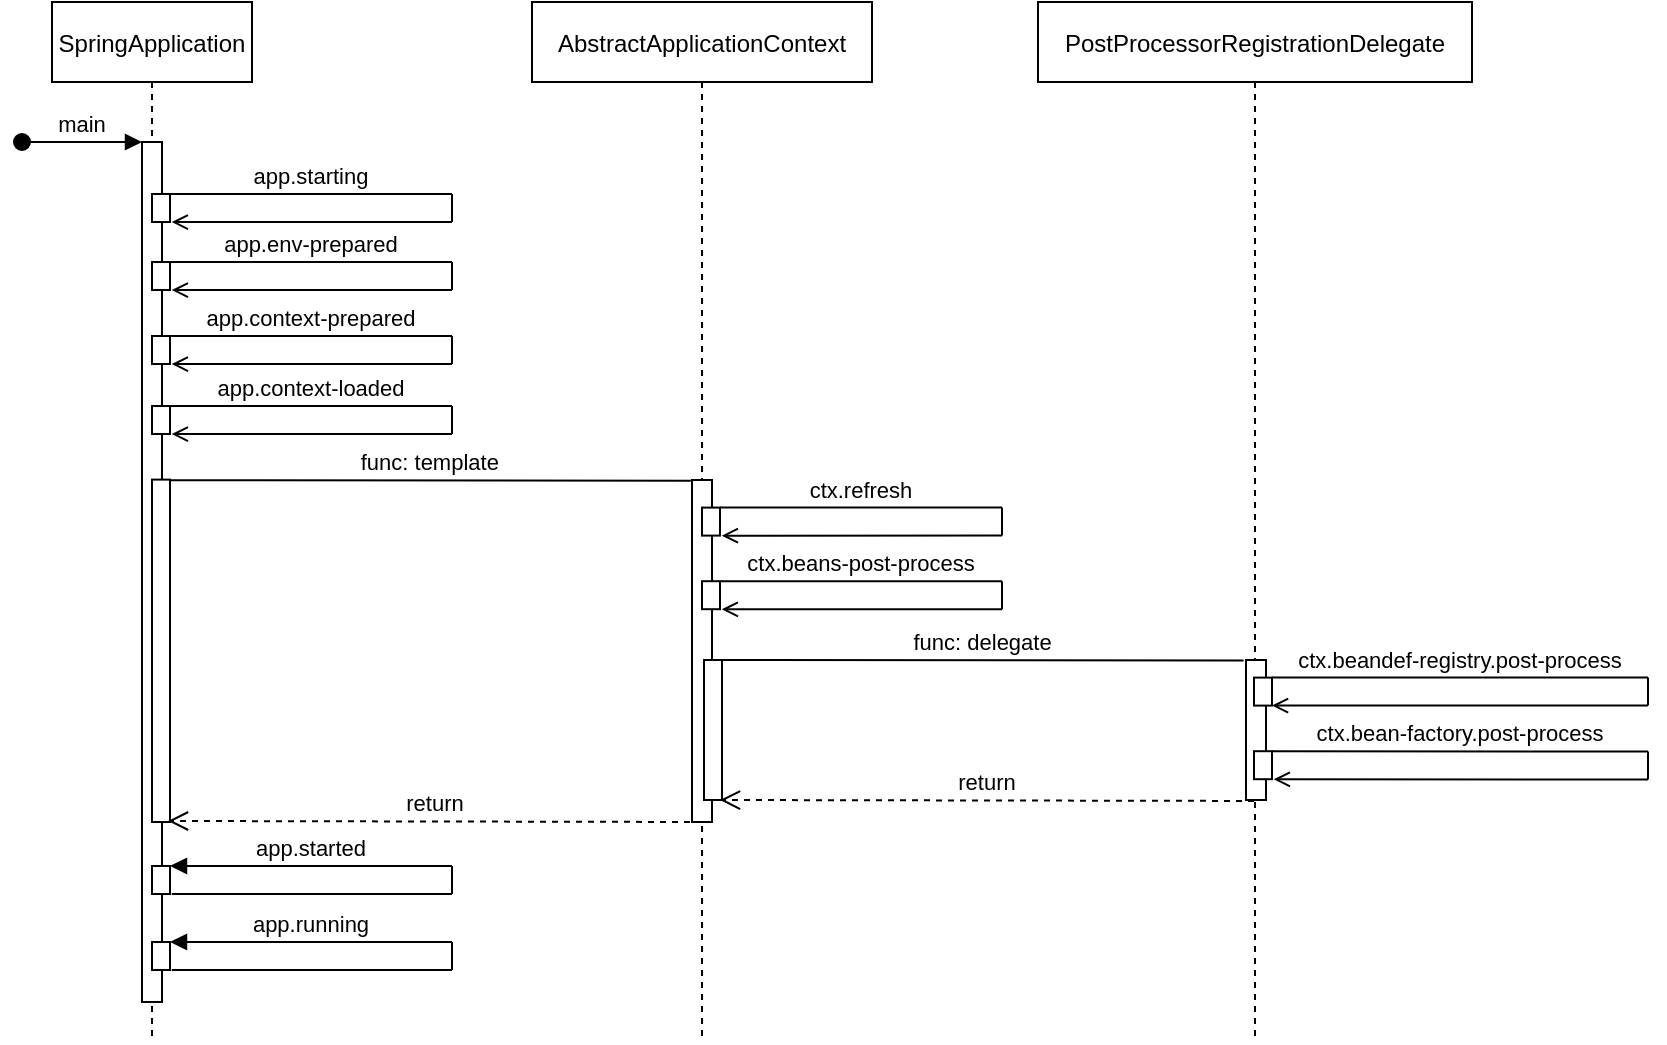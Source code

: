 <mxfile version="14.9.6" type="device"><diagram id="kgpKYQtTHZ0yAKxKKP6v" name="Page-1"><mxGraphModel dx="912" dy="619" grid="1" gridSize="10" guides="1" tooltips="1" connect="1" arrows="1" fold="1" page="1" pageScale="1" pageWidth="850" pageHeight="1100" math="0" shadow="0"><root><mxCell id="0"/><mxCell id="1" parent="0"/><mxCell id="3nuBFxr9cyL0pnOWT2aG-1" value="SpringApplication" style="shape=umlLifeline;perimeter=lifelinePerimeter;container=1;collapsible=0;recursiveResize=0;rounded=0;shadow=0;strokeWidth=1;" parent="1" vertex="1"><mxGeometry x="120" y="80" width="100" height="520" as="geometry"/></mxCell><mxCell id="3nuBFxr9cyL0pnOWT2aG-2" value="" style="points=[];perimeter=orthogonalPerimeter;rounded=0;shadow=0;strokeWidth=1;" parent="3nuBFxr9cyL0pnOWT2aG-1" vertex="1"><mxGeometry x="45" y="70" width="10" height="430" as="geometry"/></mxCell><mxCell id="3nuBFxr9cyL0pnOWT2aG-3" value="main" style="verticalAlign=bottom;startArrow=oval;endArrow=block;startSize=8;shadow=0;strokeWidth=1;" parent="3nuBFxr9cyL0pnOWT2aG-1" target="3nuBFxr9cyL0pnOWT2aG-2" edge="1"><mxGeometry relative="1" as="geometry"><mxPoint x="-15" y="70" as="sourcePoint"/></mxGeometry></mxCell><mxCell id="OBDFfnJiM1Lq9XeNUwqT-41" value="" style="points=[];perimeter=orthogonalPerimeter;rounded=0;shadow=0;strokeWidth=1;" parent="3nuBFxr9cyL0pnOWT2aG-1" vertex="1"><mxGeometry x="50" y="167" width="9" height="14" as="geometry"/></mxCell><mxCell id="OBDFfnJiM1Lq9XeNUwqT-42" value="app.context-prepared" style="verticalAlign=bottom;endArrow=none;entryX=1;entryY=0;shadow=0;strokeWidth=1;labelBackgroundColor=none;endFill=0;" parent="3nuBFxr9cyL0pnOWT2aG-1" target="OBDFfnJiM1Lq9XeNUwqT-41" edge="1"><mxGeometry relative="1" as="geometry"><mxPoint x="200" y="167" as="sourcePoint"/></mxGeometry></mxCell><mxCell id="OBDFfnJiM1Lq9XeNUwqT-43" value="" style="endArrow=open;html=1;entryX=1.099;entryY=1.004;entryDx=0;entryDy=0;entryPerimeter=0;endFill=0;" parent="3nuBFxr9cyL0pnOWT2aG-1" target="OBDFfnJiM1Lq9XeNUwqT-41" edge="1"><mxGeometry width="50" height="50" relative="1" as="geometry"><mxPoint x="200" y="181" as="sourcePoint"/><mxPoint x="-40" y="237" as="targetPoint"/></mxGeometry></mxCell><mxCell id="3nuBFxr9cyL0pnOWT2aG-5" value="AbstractApplicationContext" style="shape=umlLifeline;perimeter=lifelinePerimeter;container=1;collapsible=0;recursiveResize=0;rounded=0;shadow=0;strokeWidth=1;" parent="1" vertex="1"><mxGeometry x="360" y="80" width="170" height="520" as="geometry"/></mxCell><mxCell id="3nuBFxr9cyL0pnOWT2aG-6" value="" style="points=[];perimeter=orthogonalPerimeter;rounded=0;shadow=0;strokeWidth=1;" parent="3nuBFxr9cyL0pnOWT2aG-5" vertex="1"><mxGeometry x="80" y="239" width="10" height="171" as="geometry"/></mxCell><mxCell id="OBDFfnJiM1Lq9XeNUwqT-1" value="" style="points=[];perimeter=orthogonalPerimeter;rounded=0;shadow=0;strokeWidth=1;" parent="1" vertex="1"><mxGeometry x="170" y="176" width="9" height="14" as="geometry"/></mxCell><mxCell id="OBDFfnJiM1Lq9XeNUwqT-2" value="app.starting" style="verticalAlign=bottom;endArrow=none;entryX=1;entryY=0;shadow=0;strokeWidth=1;labelBackgroundColor=none;endFill=0;" parent="1" target="OBDFfnJiM1Lq9XeNUwqT-1" edge="1"><mxGeometry relative="1" as="geometry"><mxPoint x="320" y="176" as="sourcePoint"/></mxGeometry></mxCell><mxCell id="OBDFfnJiM1Lq9XeNUwqT-4" value="" style="endArrow=open;html=1;entryX=1.099;entryY=1.004;entryDx=0;entryDy=0;entryPerimeter=0;endFill=0;" parent="1" target="OBDFfnJiM1Lq9XeNUwqT-1" edge="1"><mxGeometry width="50" height="50" relative="1" as="geometry"><mxPoint x="320" y="190" as="sourcePoint"/><mxPoint x="80" y="246" as="targetPoint"/></mxGeometry></mxCell><mxCell id="OBDFfnJiM1Lq9XeNUwqT-5" value="" style="endArrow=none;html=1;" parent="1" edge="1"><mxGeometry width="50" height="50" relative="1" as="geometry"><mxPoint x="320" y="190" as="sourcePoint"/><mxPoint x="320" y="176" as="targetPoint"/></mxGeometry></mxCell><mxCell id="OBDFfnJiM1Lq9XeNUwqT-37" value="" style="points=[];perimeter=orthogonalPerimeter;rounded=0;shadow=0;strokeWidth=1;" parent="1" vertex="1"><mxGeometry x="170" y="210" width="9" height="14" as="geometry"/></mxCell><mxCell id="OBDFfnJiM1Lq9XeNUwqT-38" value="app.env-prepared" style="verticalAlign=bottom;endArrow=none;entryX=1;entryY=0;shadow=0;strokeWidth=1;labelBackgroundColor=none;startArrow=none;startFill=0;endFill=0;" parent="1" target="OBDFfnJiM1Lq9XeNUwqT-37" edge="1"><mxGeometry relative="1" as="geometry"><mxPoint x="320" y="210" as="sourcePoint"/></mxGeometry></mxCell><mxCell id="OBDFfnJiM1Lq9XeNUwqT-39" value="" style="endArrow=open;html=1;entryX=1.099;entryY=1.004;entryDx=0;entryDy=0;entryPerimeter=0;startArrow=none;startFill=0;exitX=1.099;exitY=1.004;exitDx=0;exitDy=0;exitPerimeter=0;endFill=0;" parent="1" target="OBDFfnJiM1Lq9XeNUwqT-37" edge="1"><mxGeometry width="50" height="50" relative="1" as="geometry"><mxPoint x="320" y="224" as="sourcePoint"/><mxPoint x="80" y="280" as="targetPoint"/></mxGeometry></mxCell><mxCell id="OBDFfnJiM1Lq9XeNUwqT-40" value="" style="endArrow=none;html=1;" parent="1" edge="1"><mxGeometry width="50" height="50" relative="1" as="geometry"><mxPoint x="320" y="224" as="sourcePoint"/><mxPoint x="320" y="210" as="targetPoint"/></mxGeometry></mxCell><mxCell id="OBDFfnJiM1Lq9XeNUwqT-44" value="" style="endArrow=none;html=1;" parent="1" edge="1"><mxGeometry width="50" height="50" relative="1" as="geometry"><mxPoint x="320" y="261" as="sourcePoint"/><mxPoint x="320" y="247" as="targetPoint"/></mxGeometry></mxCell><mxCell id="OBDFfnJiM1Lq9XeNUwqT-46" value="" style="points=[];perimeter=orthogonalPerimeter;rounded=0;shadow=0;strokeWidth=1;" parent="1" vertex="1"><mxGeometry x="170" y="282" width="9" height="14" as="geometry"/></mxCell><mxCell id="OBDFfnJiM1Lq9XeNUwqT-47" value="app.context-loaded" style="verticalAlign=bottom;endArrow=none;entryX=1;entryY=0;shadow=0;strokeWidth=1;labelBackgroundColor=none;endFill=0;" parent="1" target="OBDFfnJiM1Lq9XeNUwqT-46" edge="1"><mxGeometry relative="1" as="geometry"><mxPoint x="320" y="282" as="sourcePoint"/></mxGeometry></mxCell><mxCell id="OBDFfnJiM1Lq9XeNUwqT-48" value="" style="endArrow=open;html=1;entryX=1.099;entryY=1.004;entryDx=0;entryDy=0;entryPerimeter=0;endFill=0;" parent="1" target="OBDFfnJiM1Lq9XeNUwqT-46" edge="1"><mxGeometry width="50" height="50" relative="1" as="geometry"><mxPoint x="320" y="296" as="sourcePoint"/><mxPoint x="-40" y="272" as="targetPoint"/></mxGeometry></mxCell><mxCell id="OBDFfnJiM1Lq9XeNUwqT-49" value="" style="endArrow=none;html=1;" parent="1" edge="1"><mxGeometry width="50" height="50" relative="1" as="geometry"><mxPoint x="320" y="296" as="sourcePoint"/><mxPoint x="320" y="282" as="targetPoint"/></mxGeometry></mxCell><mxCell id="OBDFfnJiM1Lq9XeNUwqT-74" value="" style="points=[];perimeter=orthogonalPerimeter;rounded=0;shadow=0;strokeWidth=1;" parent="1" vertex="1"><mxGeometry x="445" y="332.8" width="9" height="14" as="geometry"/></mxCell><mxCell id="OBDFfnJiM1Lq9XeNUwqT-75" value="ctx.refresh" style="verticalAlign=bottom;endArrow=none;entryX=1;entryY=0;shadow=0;strokeWidth=1;labelBackgroundColor=none;endFill=0;" parent="1" target="OBDFfnJiM1Lq9XeNUwqT-74" edge="1"><mxGeometry relative="1" as="geometry"><mxPoint x="595" y="332.8" as="sourcePoint"/></mxGeometry></mxCell><mxCell id="OBDFfnJiM1Lq9XeNUwqT-76" value="" style="endArrow=open;html=1;entryX=1.099;entryY=1.004;entryDx=0;entryDy=0;entryPerimeter=0;endFill=0;" parent="1" target="OBDFfnJiM1Lq9XeNUwqT-74" edge="1"><mxGeometry width="50" height="50" relative="1" as="geometry"><mxPoint x="595" y="346.8" as="sourcePoint"/><mxPoint x="115" y="242.8" as="targetPoint"/></mxGeometry></mxCell><mxCell id="OBDFfnJiM1Lq9XeNUwqT-77" value="" style="endArrow=none;html=1;" parent="1" edge="1"><mxGeometry width="50" height="50" relative="1" as="geometry"><mxPoint x="595" y="346.8" as="sourcePoint"/><mxPoint x="595" y="332.8" as="targetPoint"/></mxGeometry></mxCell><mxCell id="OBDFfnJiM1Lq9XeNUwqT-78" value="" style="points=[];perimeter=orthogonalPerimeter;rounded=0;shadow=0;strokeWidth=1;" parent="1" vertex="1"><mxGeometry x="445" y="369.6" width="9" height="14" as="geometry"/></mxCell><mxCell id="OBDFfnJiM1Lq9XeNUwqT-79" value="ctx.beans-post-process" style="verticalAlign=bottom;endArrow=none;shadow=0;strokeWidth=1;labelBackgroundColor=none;endFill=0;" parent="1" target="OBDFfnJiM1Lq9XeNUwqT-78" edge="1"><mxGeometry relative="1" as="geometry"><mxPoint x="595" y="369.6" as="sourcePoint"/></mxGeometry></mxCell><mxCell id="OBDFfnJiM1Lq9XeNUwqT-80" value="" style="endArrow=open;html=1;entryX=1.099;entryY=1.004;entryDx=0;entryDy=0;entryPerimeter=0;endFill=0;" parent="1" target="OBDFfnJiM1Lq9XeNUwqT-78" edge="1"><mxGeometry width="50" height="50" relative="1" as="geometry"><mxPoint x="595" y="383.6" as="sourcePoint"/><mxPoint x="115" y="279.6" as="targetPoint"/></mxGeometry></mxCell><mxCell id="OBDFfnJiM1Lq9XeNUwqT-81" value="" style="endArrow=none;html=1;" parent="1" edge="1"><mxGeometry width="50" height="50" relative="1" as="geometry"><mxPoint x="595" y="383.6" as="sourcePoint"/><mxPoint x="595" y="369.6" as="targetPoint"/></mxGeometry></mxCell><mxCell id="OBDFfnJiM1Lq9XeNUwqT-82" value="PostProcessorRegistrationDelegate" style="shape=umlLifeline;perimeter=lifelinePerimeter;container=1;collapsible=0;recursiveResize=0;rounded=0;shadow=0;strokeWidth=1;" parent="1" vertex="1"><mxGeometry x="613" y="80" width="217" height="520" as="geometry"/></mxCell><mxCell id="OBDFfnJiM1Lq9XeNUwqT-83" value="" style="points=[];perimeter=orthogonalPerimeter;rounded=0;shadow=0;strokeWidth=1;" parent="OBDFfnJiM1Lq9XeNUwqT-82" vertex="1"><mxGeometry x="104" y="329" width="10" height="70" as="geometry"/></mxCell><mxCell id="OBDFfnJiM1Lq9XeNUwqT-85" value="" style="points=[];perimeter=orthogonalPerimeter;rounded=0;shadow=0;strokeWidth=1;" parent="1" vertex="1"><mxGeometry x="721" y="417.8" width="9" height="14" as="geometry"/></mxCell><mxCell id="OBDFfnJiM1Lq9XeNUwqT-86" value="ctx.beandef-registry.post-process" style="verticalAlign=bottom;endArrow=none;entryX=1;entryY=0;shadow=0;strokeWidth=1;labelBackgroundColor=none;endFill=0;" parent="1" target="OBDFfnJiM1Lq9XeNUwqT-85" edge="1"><mxGeometry relative="1" as="geometry"><mxPoint x="918" y="417.8" as="sourcePoint"/></mxGeometry></mxCell><mxCell id="OBDFfnJiM1Lq9XeNUwqT-87" value="" style="endArrow=open;html=1;endFill=0;" parent="1" target="OBDFfnJiM1Lq9XeNUwqT-85" edge="1"><mxGeometry width="50" height="50" relative="1" as="geometry"><mxPoint x="918" y="431.8" as="sourcePoint"/><mxPoint x="391" y="327.8" as="targetPoint"/></mxGeometry></mxCell><mxCell id="OBDFfnJiM1Lq9XeNUwqT-88" value="" style="endArrow=none;html=1;" parent="1" edge="1"><mxGeometry width="50" height="50" relative="1" as="geometry"><mxPoint x="918" y="431.8" as="sourcePoint"/><mxPoint x="918" y="417.8" as="targetPoint"/></mxGeometry></mxCell><mxCell id="OBDFfnJiM1Lq9XeNUwqT-89" value="" style="points=[];perimeter=orthogonalPerimeter;rounded=0;shadow=0;strokeWidth=1;" parent="1" vertex="1"><mxGeometry x="721" y="454.6" width="9" height="14" as="geometry"/></mxCell><mxCell id="OBDFfnJiM1Lq9XeNUwqT-90" value="ctx.bean-factory.post-process" style="verticalAlign=bottom;endArrow=none;entryX=1;entryY=0;shadow=0;strokeWidth=1;labelBackgroundColor=none;endFill=0;" parent="1" target="OBDFfnJiM1Lq9XeNUwqT-89" edge="1"><mxGeometry relative="1" as="geometry"><mxPoint x="918" y="454.8" as="sourcePoint"/></mxGeometry></mxCell><mxCell id="OBDFfnJiM1Lq9XeNUwqT-91" value="" style="endArrow=open;html=1;entryX=1.099;entryY=1.004;entryDx=0;entryDy=0;entryPerimeter=0;endFill=0;" parent="1" target="OBDFfnJiM1Lq9XeNUwqT-89" edge="1"><mxGeometry width="50" height="50" relative="1" as="geometry"><mxPoint x="918" y="468.8" as="sourcePoint"/><mxPoint x="391" y="364.6" as="targetPoint"/></mxGeometry></mxCell><mxCell id="OBDFfnJiM1Lq9XeNUwqT-92" value="" style="endArrow=none;html=1;" parent="1" edge="1"><mxGeometry width="50" height="50" relative="1" as="geometry"><mxPoint x="918" y="468.8" as="sourcePoint"/><mxPoint x="918" y="454.8" as="targetPoint"/></mxGeometry></mxCell><mxCell id="OBDFfnJiM1Lq9XeNUwqT-93" value="" style="points=[];perimeter=orthogonalPerimeter;rounded=0;shadow=0;strokeWidth=1;" parent="1" vertex="1"><mxGeometry x="170" y="318.8" width="9" height="171.2" as="geometry"/></mxCell><mxCell id="OBDFfnJiM1Lq9XeNUwqT-95" value="" style="points=[];perimeter=orthogonalPerimeter;rounded=0;shadow=0;strokeWidth=1;" parent="1" vertex="1"><mxGeometry x="446" y="409" width="9" height="70" as="geometry"/></mxCell><mxCell id="OBDFfnJiM1Lq9XeNUwqT-50" value="" style="points=[];perimeter=orthogonalPerimeter;rounded=0;shadow=0;strokeWidth=1;" parent="1" vertex="1"><mxGeometry x="170" y="512" width="9" height="14" as="geometry"/></mxCell><mxCell id="OBDFfnJiM1Lq9XeNUwqT-51" value="app.started" style="verticalAlign=bottom;endArrow=block;entryX=1;entryY=0;shadow=0;strokeWidth=1;labelBackgroundColor=none;" parent="1" target="OBDFfnJiM1Lq9XeNUwqT-50" edge="1"><mxGeometry relative="1" as="geometry"><mxPoint x="320" y="512" as="sourcePoint"/></mxGeometry></mxCell><mxCell id="OBDFfnJiM1Lq9XeNUwqT-52" value="" style="endArrow=none;html=1;entryX=1.099;entryY=1.004;entryDx=0;entryDy=0;entryPerimeter=0;" parent="1" target="OBDFfnJiM1Lq9XeNUwqT-50" edge="1"><mxGeometry width="50" height="50" relative="1" as="geometry"><mxPoint x="320" y="526" as="sourcePoint"/><mxPoint x="-40" y="502" as="targetPoint"/></mxGeometry></mxCell><mxCell id="OBDFfnJiM1Lq9XeNUwqT-53" value="" style="endArrow=none;html=1;" parent="1" edge="1"><mxGeometry width="50" height="50" relative="1" as="geometry"><mxPoint x="320" y="526" as="sourcePoint"/><mxPoint x="320" y="512" as="targetPoint"/></mxGeometry></mxCell><mxCell id="OBDFfnJiM1Lq9XeNUwqT-70" value="" style="points=[];perimeter=orthogonalPerimeter;rounded=0;shadow=0;strokeWidth=1;" parent="1" vertex="1"><mxGeometry x="170" y="550" width="9" height="14" as="geometry"/></mxCell><mxCell id="OBDFfnJiM1Lq9XeNUwqT-71" value="app.running" style="verticalAlign=bottom;endArrow=block;entryX=1;entryY=0;shadow=0;strokeWidth=1;labelBackgroundColor=none;" parent="1" target="OBDFfnJiM1Lq9XeNUwqT-70" edge="1"><mxGeometry relative="1" as="geometry"><mxPoint x="320" y="550" as="sourcePoint"/></mxGeometry></mxCell><mxCell id="OBDFfnJiM1Lq9XeNUwqT-72" value="" style="endArrow=none;html=1;entryX=1.099;entryY=1.004;entryDx=0;entryDy=0;entryPerimeter=0;" parent="1" target="OBDFfnJiM1Lq9XeNUwqT-70" edge="1"><mxGeometry width="50" height="50" relative="1" as="geometry"><mxPoint x="320" y="564" as="sourcePoint"/><mxPoint x="-160" y="460" as="targetPoint"/></mxGeometry></mxCell><mxCell id="OBDFfnJiM1Lq9XeNUwqT-73" value="" style="endArrow=none;html=1;" parent="1" edge="1"><mxGeometry width="50" height="50" relative="1" as="geometry"><mxPoint x="320" y="564" as="sourcePoint"/><mxPoint x="320" y="550" as="targetPoint"/></mxGeometry></mxCell><mxCell id="3nuBFxr9cyL0pnOWT2aG-7" value="return" style="verticalAlign=bottom;endArrow=open;endSize=8;exitX=0.5;exitY=1;shadow=0;strokeWidth=1;exitDx=0;exitDy=0;exitPerimeter=0;entryX=0.89;entryY=0.997;entryDx=0;entryDy=0;entryPerimeter=0;dashed=1;" parent="1" source="3nuBFxr9cyL0pnOWT2aG-6" target="OBDFfnJiM1Lq9XeNUwqT-93" edge="1"><mxGeometry relative="1" as="geometry"><mxPoint x="180" y="470" as="targetPoint"/><Array as="points"/></mxGeometry></mxCell><mxCell id="OBDFfnJiM1Lq9XeNUwqT-107" value="func: template" style="verticalAlign=bottom;endArrow=none;shadow=0;strokeWidth=1;labelBackgroundColor=none;endFill=0;exitX=-0.059;exitY=0.002;exitDx=0;exitDy=0;exitPerimeter=0;entryX=0.957;entryY=0.002;entryDx=0;entryDy=0;entryPerimeter=0;" parent="1" source="3nuBFxr9cyL0pnOWT2aG-6" target="OBDFfnJiM1Lq9XeNUwqT-93" edge="1"><mxGeometry relative="1" as="geometry"><mxPoint x="361" y="346.8" as="sourcePoint"/><mxPoint x="179" y="321" as="targetPoint"/></mxGeometry></mxCell><mxCell id="OBDFfnJiM1Lq9XeNUwqT-108" value="func: delegate" style="verticalAlign=bottom;endArrow=none;shadow=0;strokeWidth=1;labelBackgroundColor=none;endFill=0;exitX=-0.059;exitY=0.002;exitDx=0;exitDy=0;exitPerimeter=0;entryX=0.957;entryY=0.002;entryDx=0;entryDy=0;entryPerimeter=0;" parent="1" edge="1"><mxGeometry relative="1" as="geometry"><mxPoint x="715.8" y="409.202" as="sourcePoint"/><mxPoint x="455.003" y="409.002" as="targetPoint"/></mxGeometry></mxCell><mxCell id="OBDFfnJiM1Lq9XeNUwqT-109" value="return" style="verticalAlign=bottom;endArrow=open;endSize=8;exitX=0.5;exitY=1;shadow=0;strokeWidth=1;exitDx=0;exitDy=0;exitPerimeter=0;entryX=0.89;entryY=0.997;entryDx=0;entryDy=0;entryPerimeter=0;dashed=1;" parent="1" edge="1"><mxGeometry relative="1" as="geometry"><mxPoint x="454.01" y="478.996" as="targetPoint"/><mxPoint x="721" y="479.48" as="sourcePoint"/><Array as="points"/></mxGeometry></mxCell></root></mxGraphModel></diagram></mxfile>